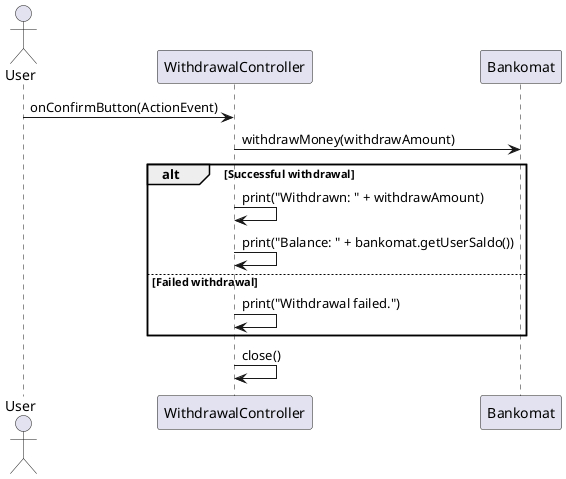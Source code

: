 @startuml
actor User
participant WithdrawalController
participant Bankomat

User -> WithdrawalController: onConfirmButton(ActionEvent)
WithdrawalController -> Bankomat: withdrawMoney(withdrawAmount)
alt Successful withdrawal
    WithdrawalController -> WithdrawalController: print("Withdrawn: " + withdrawAmount)
    WithdrawalController -> WithdrawalController: print("Balance: " + bankomat.getUserSaldo())
else Failed withdrawal
    WithdrawalController -> WithdrawalController: print("Withdrawal failed.")
end
WithdrawalController -> WithdrawalController: close()
@enduml